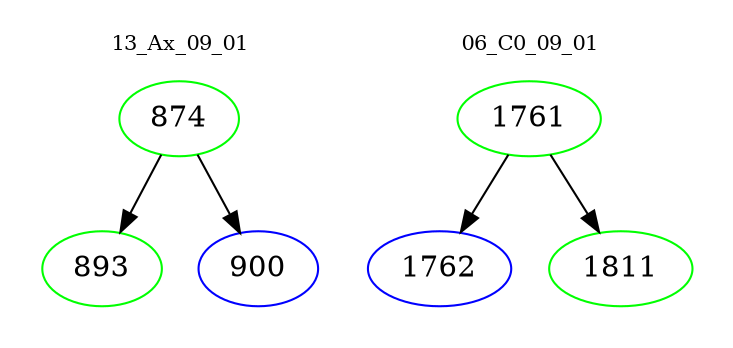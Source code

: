 digraph{
subgraph cluster_0 {
color = white
label = "13_Ax_09_01";
fontsize=10;
T0_874 [label="874", color="green"]
T0_874 -> T0_893 [color="black"]
T0_893 [label="893", color="green"]
T0_874 -> T0_900 [color="black"]
T0_900 [label="900", color="blue"]
}
subgraph cluster_1 {
color = white
label = "06_C0_09_01";
fontsize=10;
T1_1761 [label="1761", color="green"]
T1_1761 -> T1_1762 [color="black"]
T1_1762 [label="1762", color="blue"]
T1_1761 -> T1_1811 [color="black"]
T1_1811 [label="1811", color="green"]
}
}
